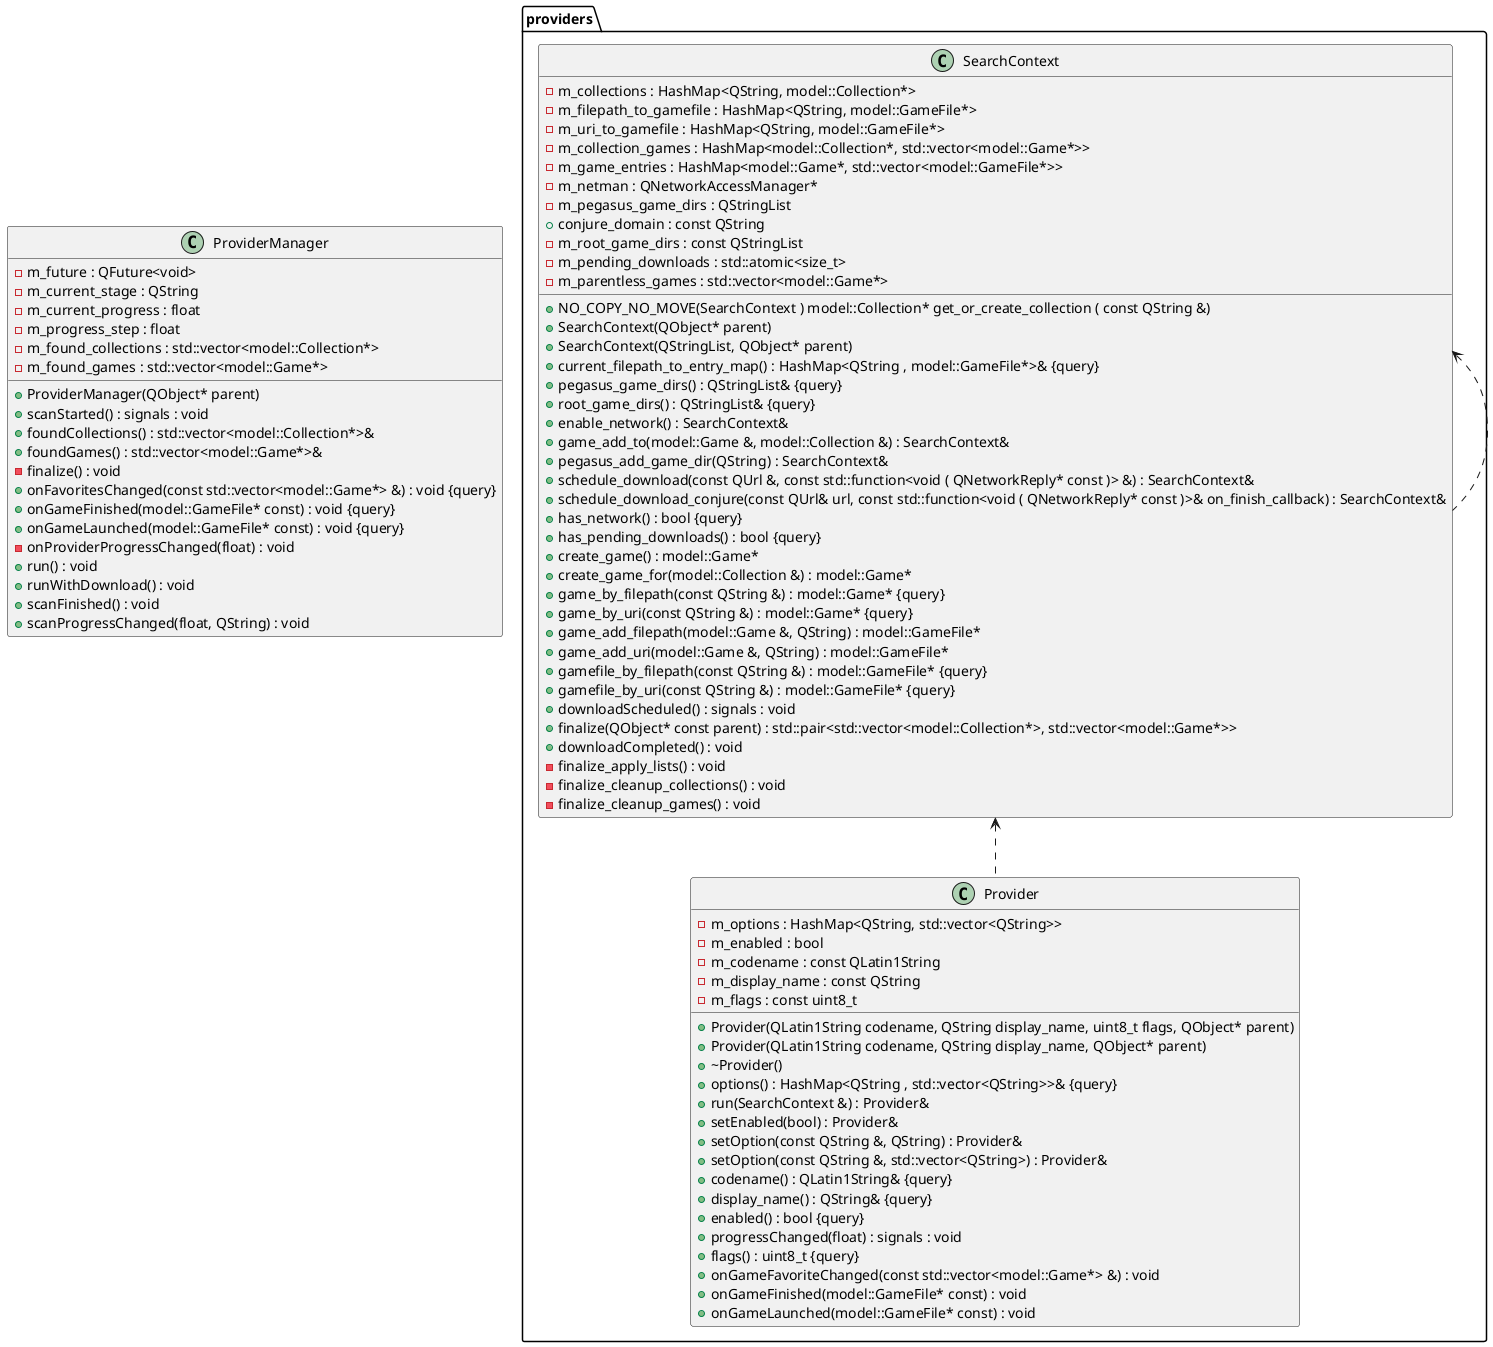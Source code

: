 @startuml





/' Objects '/

class ProviderManager {
	+ProviderManager(QObject* parent)
	-m_future : QFuture<void>
	-m_current_stage : QString
	-m_current_progress : float
	-m_progress_step : float
	+scanStarted() : signals : void
	-m_found_collections : std::vector<model::Collection*>
	+foundCollections() : std::vector<model::Collection*>&
	-m_found_games : std::vector<model::Game*>
	+foundGames() : std::vector<model::Game*>&
	-finalize() : void
	+onFavoritesChanged(const std::vector<model::Game*> &) : void {query}
	+onGameFinished(model::GameFile* const) : void {query}
	+onGameLaunched(model::GameFile* const) : void {query}
	-onProviderProgressChanged(float) : void
	+run() : void
	+runWithDownload() : void
	+scanFinished() : void
	+scanProgressChanged(float, QString) : void
}


namespace providers {
	class Provider {
		+Provider(QLatin1String codename, QString display_name, uint8_t flags, QObject* parent)
		+Provider(QLatin1String codename, QString display_name, QObject* parent)
		+~Provider()
		+options() : HashMap<QString , std::vector<QString>>& {query}
		-m_options : HashMap<QString, std::vector<QString>>
		+run(SearchContext &) : Provider&
		+setEnabled(bool) : Provider&
		+setOption(const QString &, QString) : Provider&
		+setOption(const QString &, std::vector<QString>) : Provider&
		+codename() : QLatin1String& {query}
		+display_name() : QString& {query}
		+enabled() : bool {query}
		-m_enabled : bool
		-m_codename : const QLatin1String
		-m_display_name : const QString
		-m_flags : const uint8_t
		+progressChanged(float) : signals : void
		+flags() : uint8_t {query}
		+onGameFavoriteChanged(const std::vector<model::Game*> &) : void
		+onGameFinished(model::GameFile* const) : void
		+onGameLaunched(model::GameFile* const) : void
	}

	class SearchContext {
		+NO_COPY_NO_MOVE(SearchContext ) model::Collection* get_or_create_collection ( const QString &)
		+SearchContext(QObject* parent)
		+SearchContext(QStringList, QObject* parent)
		+current_filepath_to_entry_map() : HashMap<QString , model::GameFile*>& {query}
		-m_collections : HashMap<QString, model::Collection*>
		-m_filepath_to_gamefile : HashMap<QString, model::GameFile*>
		-m_uri_to_gamefile : HashMap<QString, model::GameFile*>
		-m_collection_games : HashMap<model::Collection*, std::vector<model::Game*>>
		-m_game_entries : HashMap<model::Game*, std::vector<model::GameFile*>>
		-m_netman : QNetworkAccessManager*
		-m_pegasus_game_dirs : QStringList
		+pegasus_game_dirs() : QStringList& {query}
		+root_game_dirs() : QStringList& {query}
		+enable_network() : SearchContext&
		+game_add_to(model::Game &, model::Collection &) : SearchContext&
		+pegasus_add_game_dir(QString) : SearchContext&
		+schedule_download(const QUrl &, const std::function<void ( QNetworkReply* const )> &) : SearchContext&
		+schedule_download_conjure(const QUrl& url, const std::function<void ( QNetworkReply* const )>& on_finish_callback) : SearchContext&
		+has_network() : bool {query}
		+has_pending_downloads() : bool {query}
		+conjure_domain : const QString
		-m_root_game_dirs : const QStringList
		+create_game() : model::Game*
		+create_game_for(model::Collection &) : model::Game*
		+game_by_filepath(const QString &) : model::Game* {query}
		+game_by_uri(const QString &) : model::Game* {query}
		+game_add_filepath(model::Game &, QString) : model::GameFile*
		+game_add_uri(model::Game &, QString) : model::GameFile*
		+gamefile_by_filepath(const QString &) : model::GameFile* {query}
		+gamefile_by_uri(const QString &) : model::GameFile* {query}
		+downloadScheduled() : signals : void
		-m_pending_downloads : std::atomic<size_t>
		+finalize(QObject* const parent) : std::pair<std::vector<model::Collection*>, std::vector<model::Game*>>
		-m_parentless_games : std::vector<model::Game*>
		+downloadCompleted() : void
		-finalize_apply_lists() : void
		-finalize_cleanup_collections() : void
		-finalize_cleanup_games() : void
	}
}





/' Inheritance relationships '/




/' Aggregation relationships '/





/' Dependency relationships '/

providers.SearchContext <.. providers.Provider


providers.SearchContext <.. providers.SearchContext






/' Nested objects '/



@enduml
